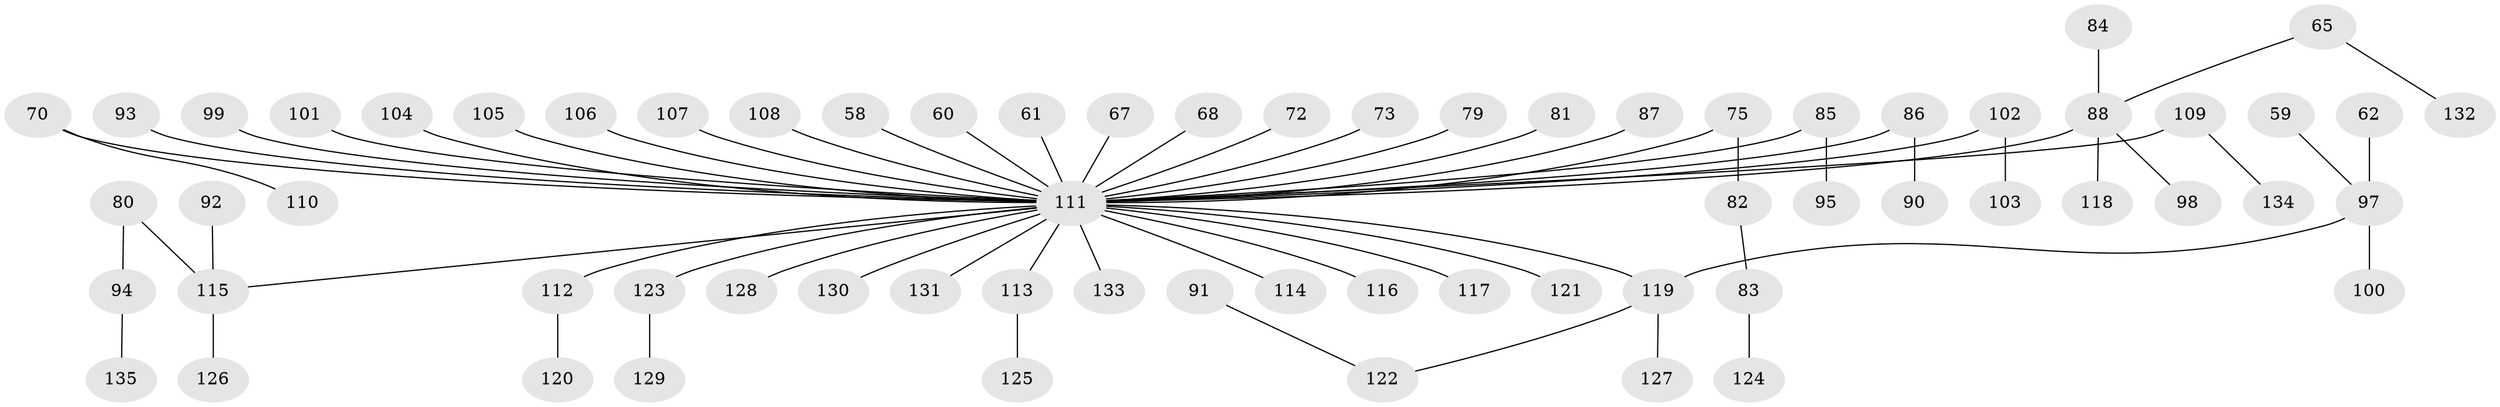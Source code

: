 // original degree distribution, {6: 0.014814814814814815, 7: 0.014814814814814815, 8: 0.007407407407407408, 5: 0.02962962962962963, 4: 0.05925925925925926, 3: 0.1037037037037037, 2: 0.26666666666666666, 1: 0.5037037037037037}
// Generated by graph-tools (version 1.1) at 2025/53/03/09/25 04:53:09]
// undirected, 67 vertices, 66 edges
graph export_dot {
graph [start="1"]
  node [color=gray90,style=filled];
  58 [super="+39"];
  59;
  60;
  61;
  62;
  65;
  67;
  68;
  70;
  72;
  73;
  75;
  79;
  80 [super="+41"];
  81;
  82;
  83;
  84;
  85;
  86;
  87;
  88 [super="+63+76"];
  90;
  91;
  92;
  93;
  94;
  95;
  97 [super="+44"];
  98;
  99;
  100;
  101;
  102;
  103;
  104;
  105;
  106;
  107;
  108;
  109;
  110;
  111 [super="+69+96+18+22+37+43+64+71+74+78+54+56+55"];
  112 [super="+89"];
  113;
  114 [super="+40"];
  115 [super="+21"];
  116;
  117;
  118;
  119 [super="+57"];
  120;
  121;
  122 [super="+77"];
  123;
  124;
  125;
  126;
  127;
  128;
  129;
  130;
  131;
  132;
  133;
  134;
  135;
  58 -- 111;
  59 -- 97;
  60 -- 111;
  61 -- 111;
  62 -- 97;
  65 -- 132;
  65 -- 88;
  67 -- 111;
  68 -- 111;
  70 -- 110;
  70 -- 111;
  72 -- 111;
  73 -- 111;
  75 -- 82;
  75 -- 111;
  79 -- 111;
  80 -- 115;
  80 -- 94;
  81 -- 111;
  82 -- 83;
  83 -- 124;
  84 -- 88;
  85 -- 95;
  85 -- 111;
  86 -- 90;
  86 -- 111;
  87 -- 111;
  88 -- 98;
  88 -- 118;
  88 -- 111;
  91 -- 122;
  92 -- 115;
  93 -- 111;
  94 -- 135;
  97 -- 100;
  97 -- 119;
  99 -- 111;
  101 -- 111;
  102 -- 103;
  102 -- 111;
  104 -- 111;
  105 -- 111;
  106 -- 111;
  107 -- 111;
  108 -- 111;
  109 -- 134;
  109 -- 111;
  111 -- 130;
  111 -- 116;
  111 -- 131;
  111 -- 121;
  111 -- 113;
  111 -- 115;
  111 -- 117;
  111 -- 123;
  111 -- 114;
  111 -- 119;
  111 -- 128;
  111 -- 133;
  111 -- 112;
  112 -- 120;
  113 -- 125;
  115 -- 126;
  119 -- 122;
  119 -- 127;
  123 -- 129;
}
